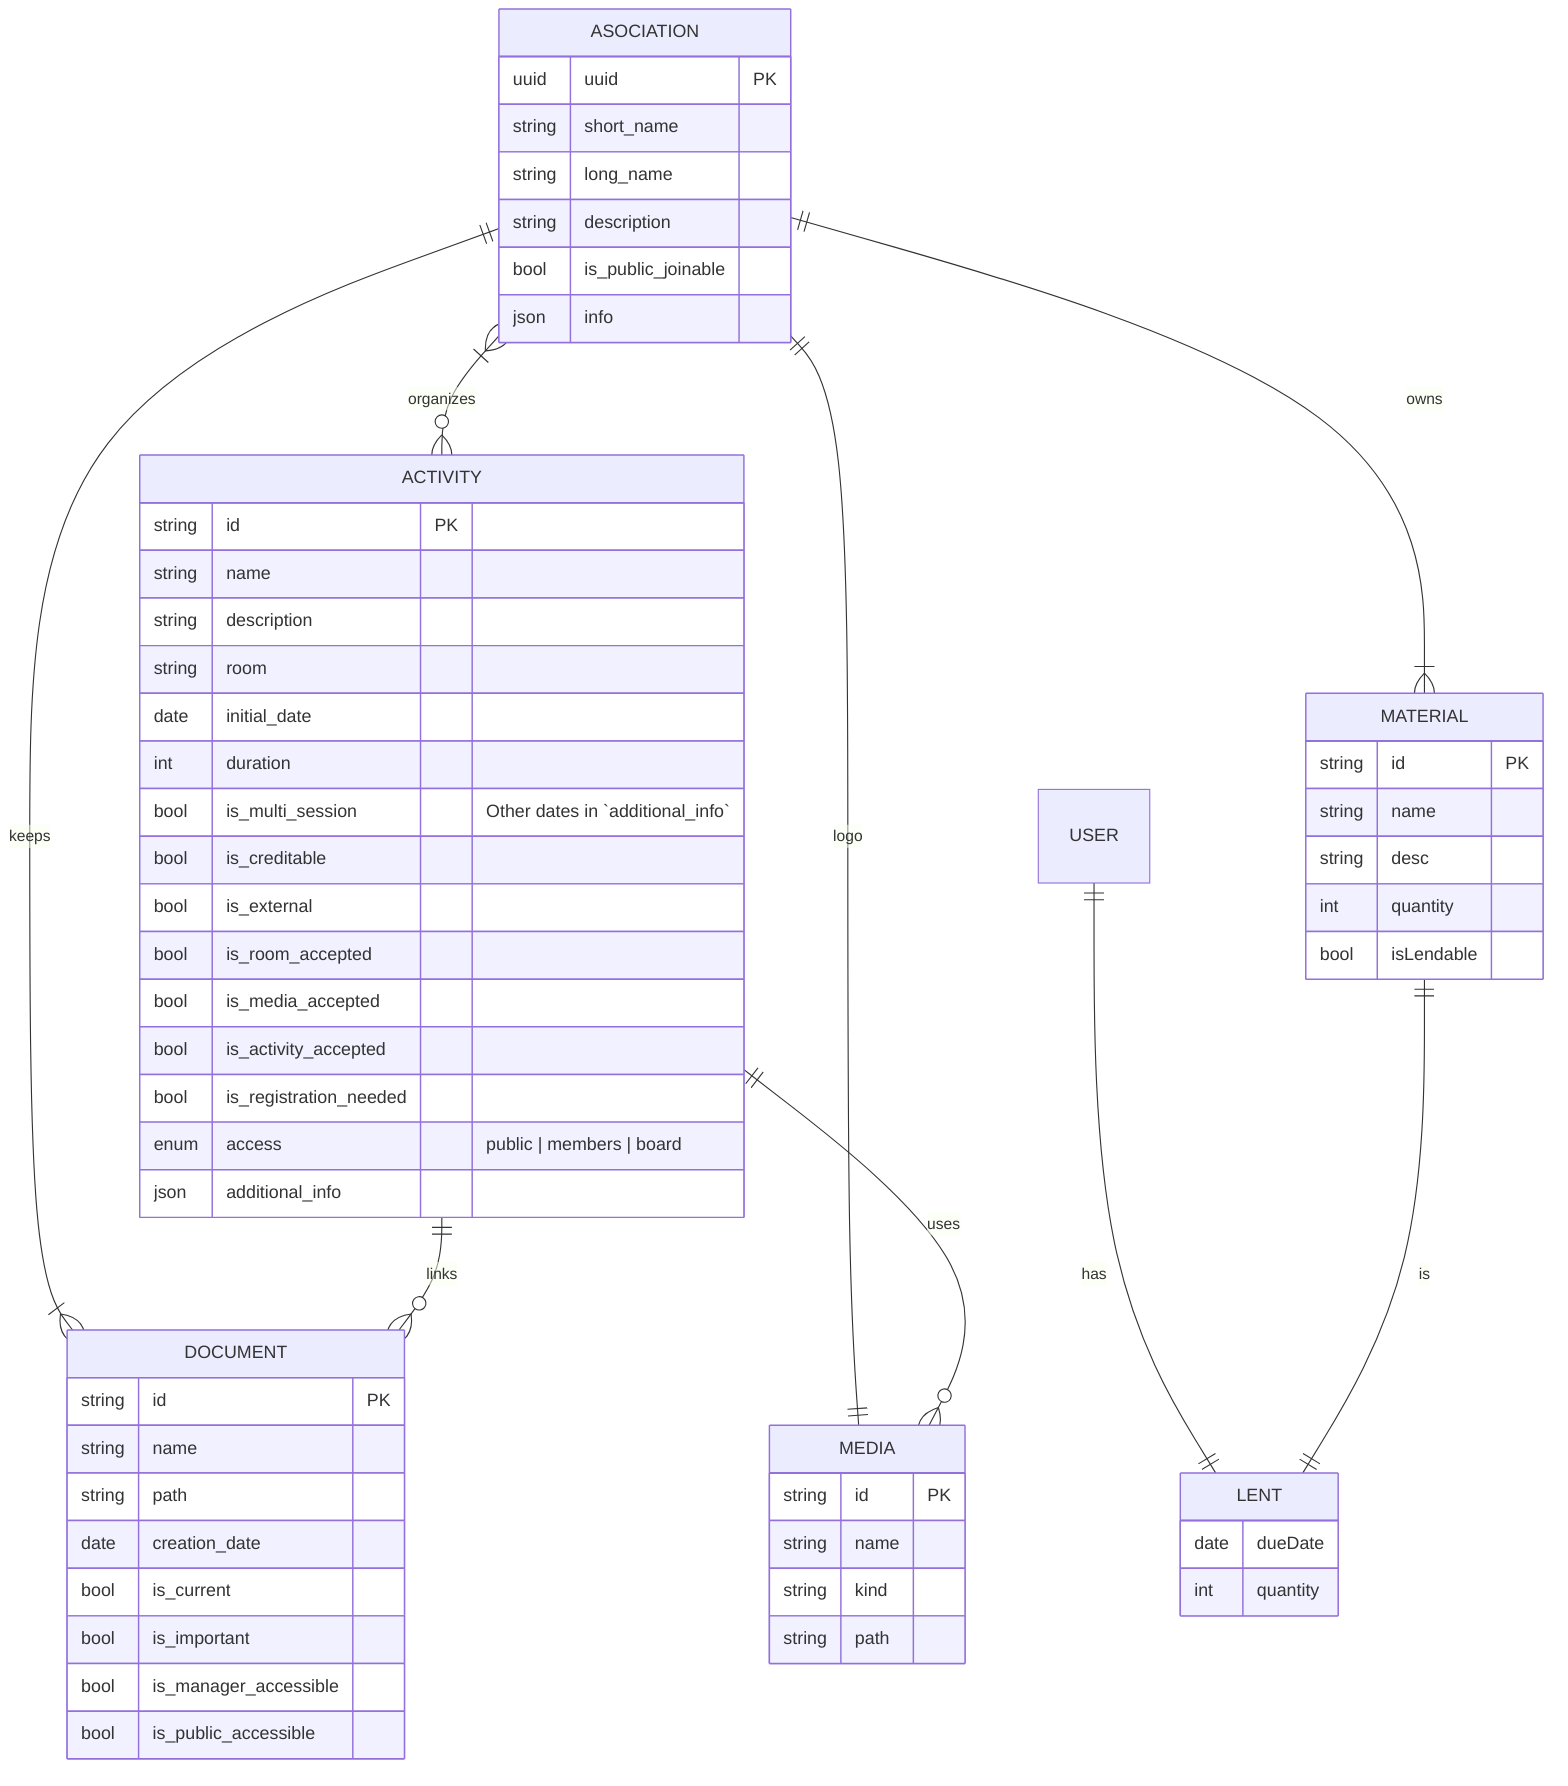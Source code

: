 erDiagram

  USER ||--|| LENT                : has

  ASOCIATION ||--|{ DOCUMENT      : keeps
  ASOCIATION }|--o{ ACTIVITY      : organizes
  ASOCIATION ||--|{ MATERIAL      : owns
  ASOCIATION ||--|| MEDIA         : logo
  ASOCIATION {
    uuid    uuid                  PK
    string  short_name
    string  long_name
    string  description
    bool    is_public_joinable
    json    info
  }

  
  ACTIVITY ||--o{ MEDIA           : uses  
  ACTIVITY ||--o{ DOCUMENT        : links
  ACTIVITY {
    string  id                    PK
    string  name
    string  description
    string  room
    date    initial_date
    int     duration
    bool    is_multi_session      "Other dates in `additional_info`"
    bool    is_creditable
    bool    is_external
    bool    is_room_accepted
    bool    is_media_accepted
    bool    is_activity_accepted
    bool    is_registration_needed
    enum    access                "public | members | board"
    json    additional_info
  }
  
  DOCUMENT {
    string  id                    PK
    string  name
    string  path
    date    creation_date
    bool    is_current
    bool    is_important
    bool    is_manager_accessible
    bool    is_public_accessible
  }

  MATERIAL ||--|| LENT : is
  MATERIAL {
    string  id                    PK
    string  name
    string  desc
    int     quantity
    bool    isLendable
  }

  LENT {
    date    dueDate
    int     quantity
  }

  MEDIA {
    string  id                    PK
    string  name
    string  kind
    string  path
  }